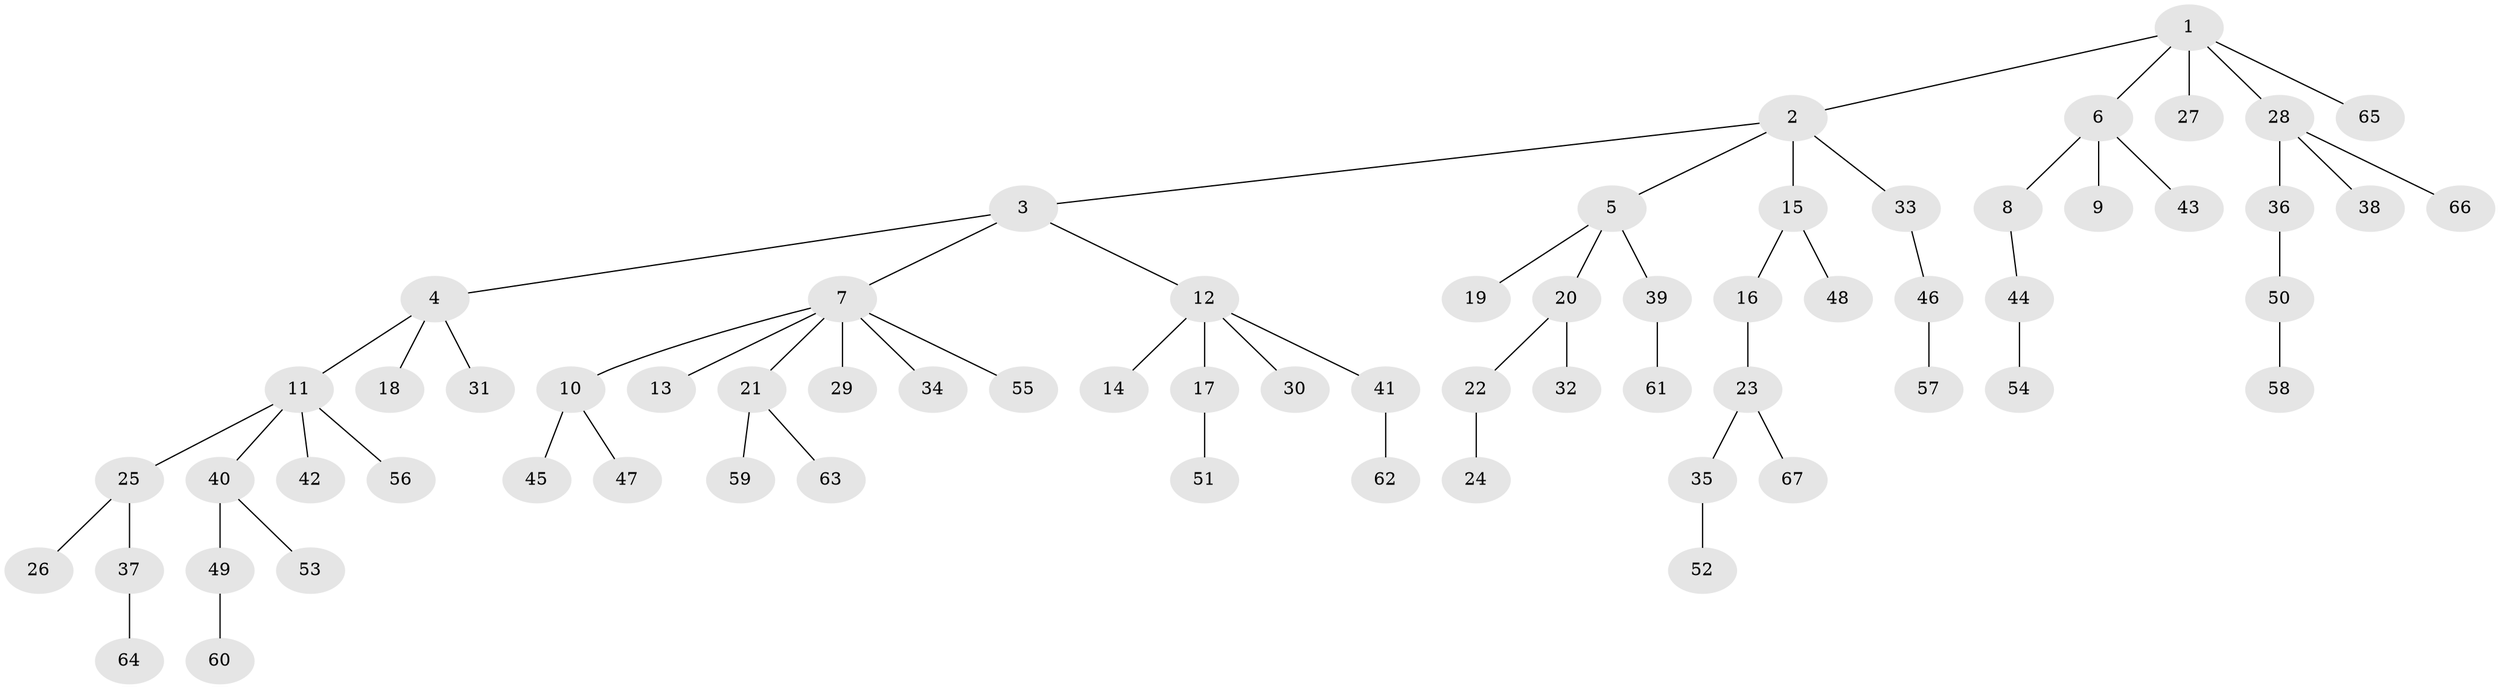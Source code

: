 // coarse degree distribution, {4: 0.1111111111111111, 6: 0.044444444444444446, 3: 0.13333333333333333, 2: 0.13333333333333333, 1: 0.5777777777777777}
// Generated by graph-tools (version 1.1) at 2025/42/03/06/25 10:42:04]
// undirected, 67 vertices, 66 edges
graph export_dot {
graph [start="1"]
  node [color=gray90,style=filled];
  1;
  2;
  3;
  4;
  5;
  6;
  7;
  8;
  9;
  10;
  11;
  12;
  13;
  14;
  15;
  16;
  17;
  18;
  19;
  20;
  21;
  22;
  23;
  24;
  25;
  26;
  27;
  28;
  29;
  30;
  31;
  32;
  33;
  34;
  35;
  36;
  37;
  38;
  39;
  40;
  41;
  42;
  43;
  44;
  45;
  46;
  47;
  48;
  49;
  50;
  51;
  52;
  53;
  54;
  55;
  56;
  57;
  58;
  59;
  60;
  61;
  62;
  63;
  64;
  65;
  66;
  67;
  1 -- 2;
  1 -- 6;
  1 -- 27;
  1 -- 28;
  1 -- 65;
  2 -- 3;
  2 -- 5;
  2 -- 15;
  2 -- 33;
  3 -- 4;
  3 -- 7;
  3 -- 12;
  4 -- 11;
  4 -- 18;
  4 -- 31;
  5 -- 19;
  5 -- 20;
  5 -- 39;
  6 -- 8;
  6 -- 9;
  6 -- 43;
  7 -- 10;
  7 -- 13;
  7 -- 21;
  7 -- 29;
  7 -- 34;
  7 -- 55;
  8 -- 44;
  10 -- 45;
  10 -- 47;
  11 -- 25;
  11 -- 40;
  11 -- 42;
  11 -- 56;
  12 -- 14;
  12 -- 17;
  12 -- 30;
  12 -- 41;
  15 -- 16;
  15 -- 48;
  16 -- 23;
  17 -- 51;
  20 -- 22;
  20 -- 32;
  21 -- 59;
  21 -- 63;
  22 -- 24;
  23 -- 35;
  23 -- 67;
  25 -- 26;
  25 -- 37;
  28 -- 36;
  28 -- 38;
  28 -- 66;
  33 -- 46;
  35 -- 52;
  36 -- 50;
  37 -- 64;
  39 -- 61;
  40 -- 49;
  40 -- 53;
  41 -- 62;
  44 -- 54;
  46 -- 57;
  49 -- 60;
  50 -- 58;
}
